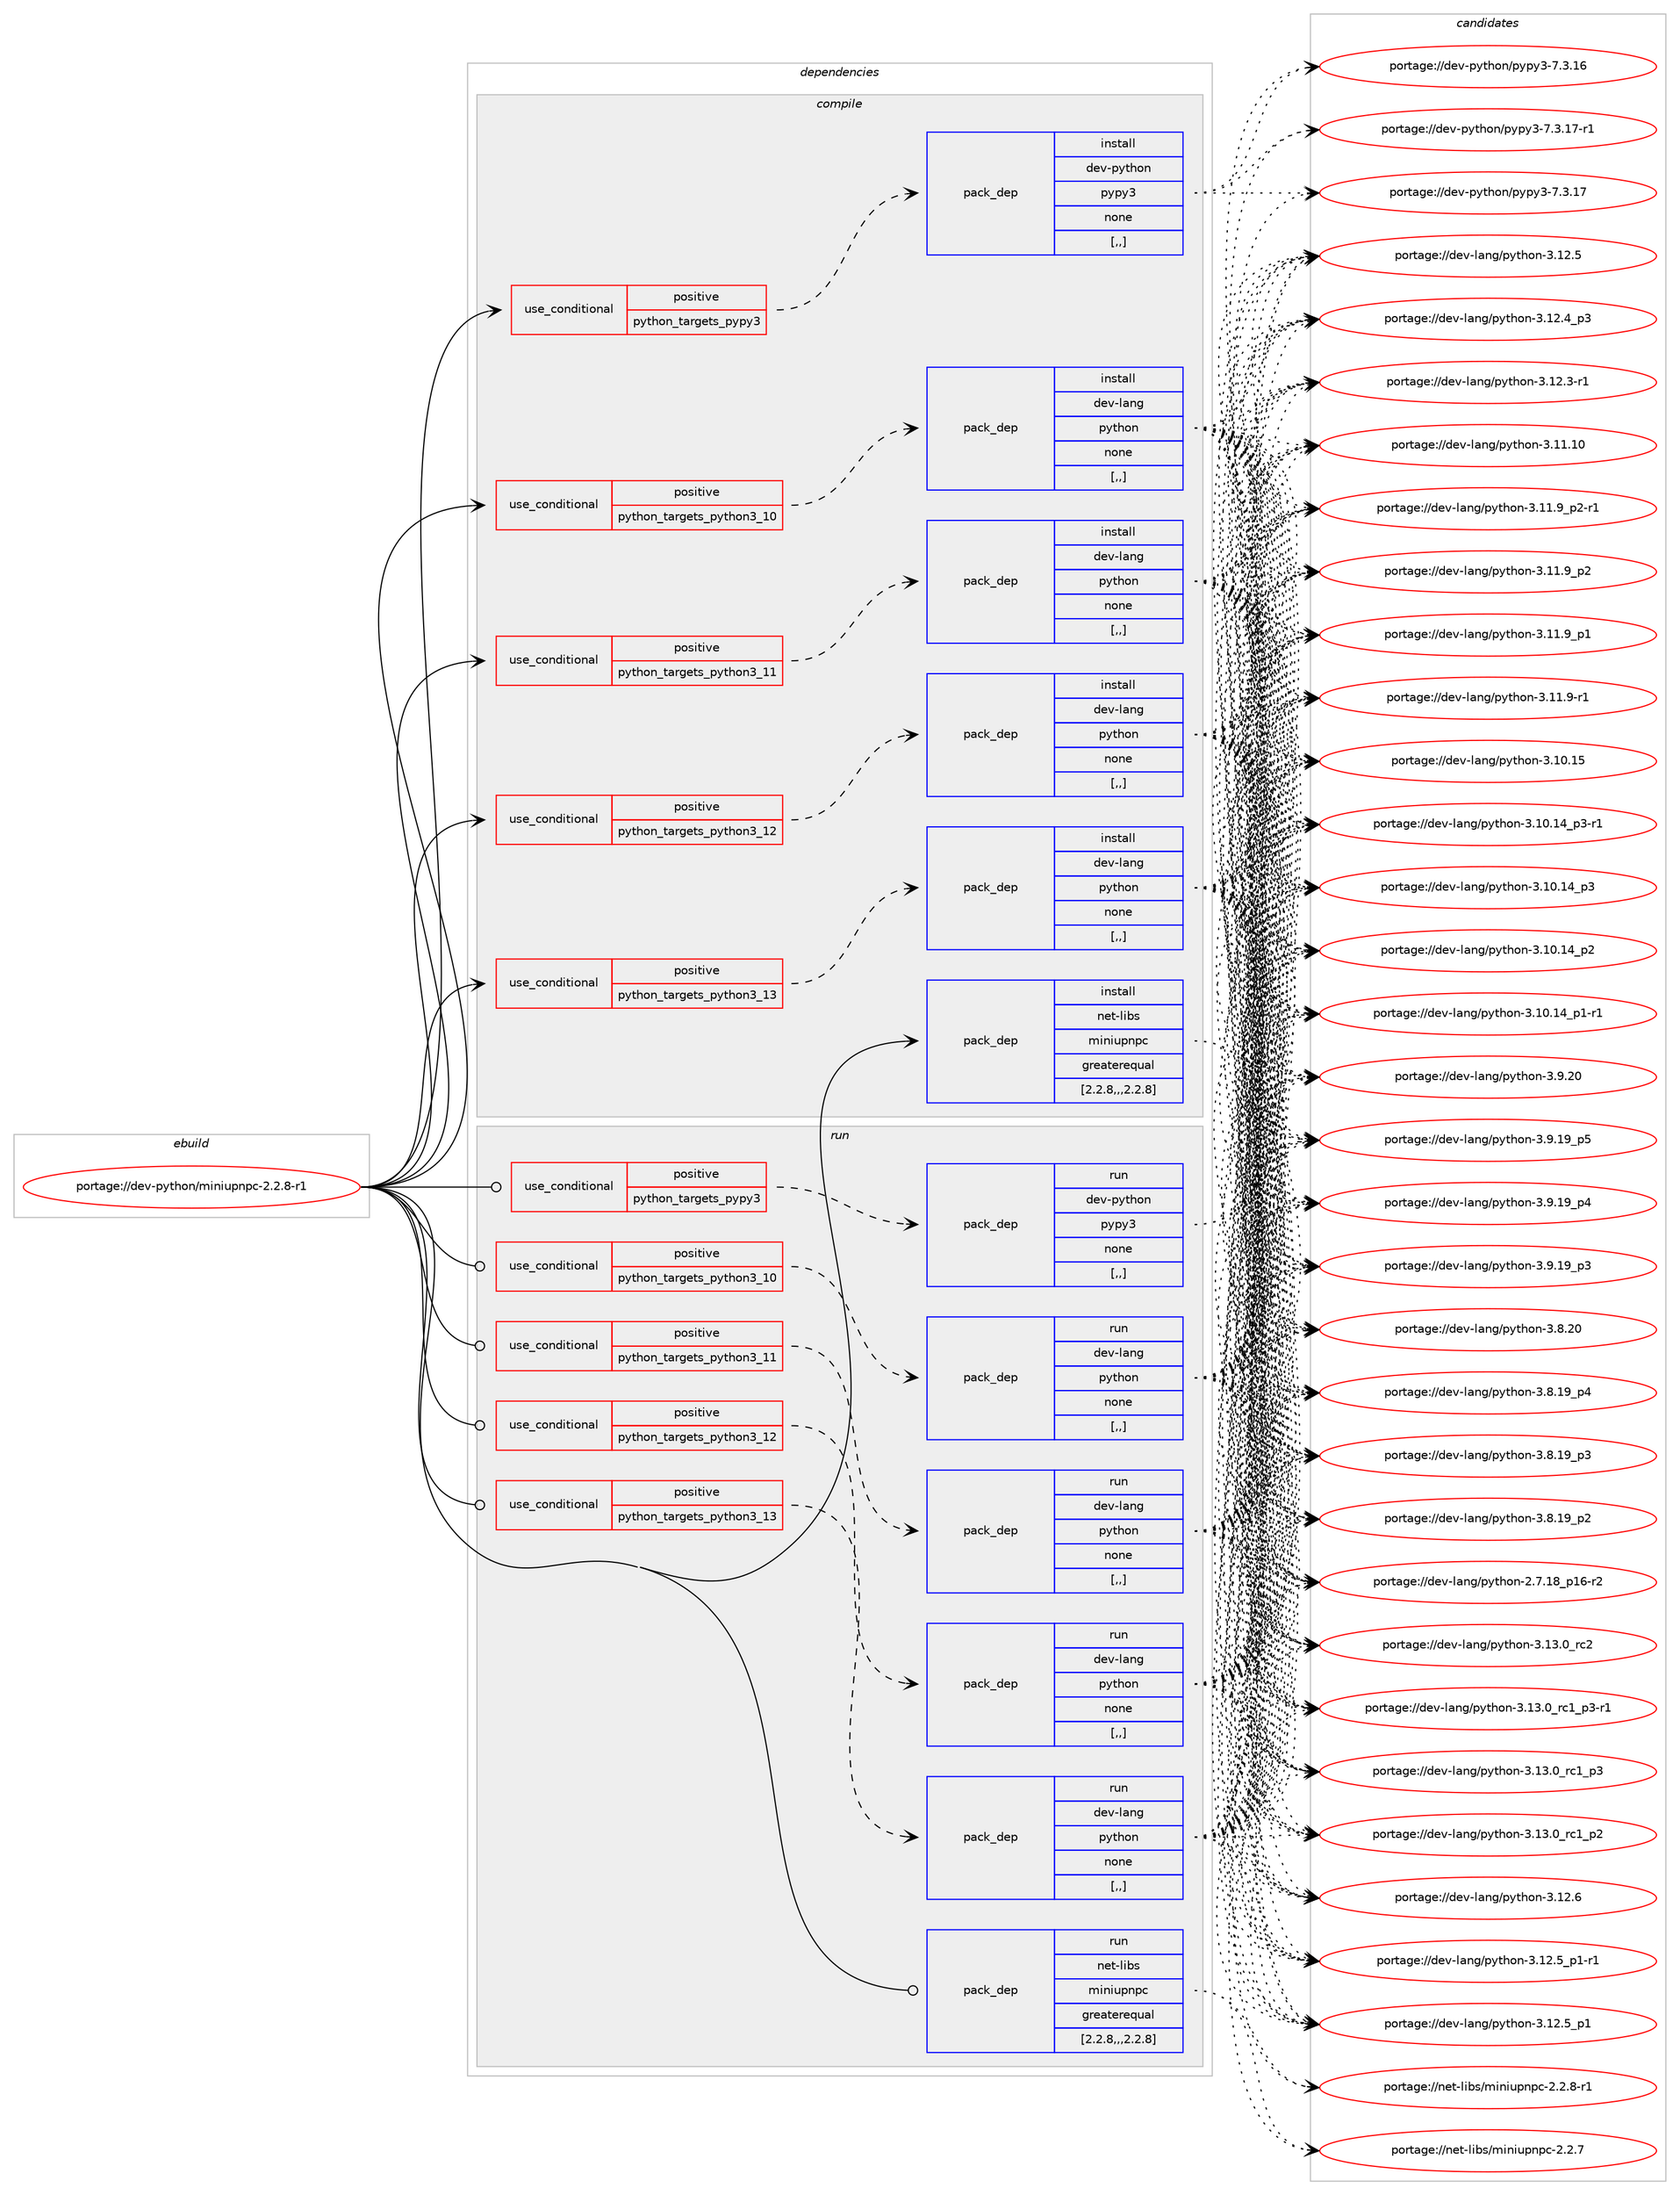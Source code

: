 digraph prolog {

# *************
# Graph options
# *************

newrank=true;
concentrate=true;
compound=true;
graph [rankdir=LR,fontname=Helvetica,fontsize=10,ranksep=1.5];#, ranksep=2.5, nodesep=0.2];
edge  [arrowhead=vee];
node  [fontname=Helvetica,fontsize=10];

# **********
# The ebuild
# **********

subgraph cluster_leftcol {
color=gray;
label=<<i>ebuild</i>>;
id [label="portage://dev-python/miniupnpc-2.2.8-r1", color=red, width=4, href="../dev-python/miniupnpc-2.2.8-r1.svg"];
}

# ****************
# The dependencies
# ****************

subgraph cluster_midcol {
color=gray;
label=<<i>dependencies</i>>;
subgraph cluster_compile {
fillcolor="#eeeeee";
style=filled;
label=<<i>compile</i>>;
subgraph cond165168 {
dependency645679 [label=<<TABLE BORDER="0" CELLBORDER="1" CELLSPACING="0" CELLPADDING="4"><TR><TD ROWSPAN="3" CELLPADDING="10">use_conditional</TD></TR><TR><TD>positive</TD></TR><TR><TD>python_targets_pypy3</TD></TR></TABLE>>, shape=none, color=red];
subgraph pack475692 {
dependency645680 [label=<<TABLE BORDER="0" CELLBORDER="1" CELLSPACING="0" CELLPADDING="4" WIDTH="220"><TR><TD ROWSPAN="6" CELLPADDING="30">pack_dep</TD></TR><TR><TD WIDTH="110">install</TD></TR><TR><TD>dev-python</TD></TR><TR><TD>pypy3</TD></TR><TR><TD>none</TD></TR><TR><TD>[,,]</TD></TR></TABLE>>, shape=none, color=blue];
}
dependency645679:e -> dependency645680:w [weight=20,style="dashed",arrowhead="vee"];
}
id:e -> dependency645679:w [weight=20,style="solid",arrowhead="vee"];
subgraph cond165169 {
dependency645681 [label=<<TABLE BORDER="0" CELLBORDER="1" CELLSPACING="0" CELLPADDING="4"><TR><TD ROWSPAN="3" CELLPADDING="10">use_conditional</TD></TR><TR><TD>positive</TD></TR><TR><TD>python_targets_python3_10</TD></TR></TABLE>>, shape=none, color=red];
subgraph pack475693 {
dependency645682 [label=<<TABLE BORDER="0" CELLBORDER="1" CELLSPACING="0" CELLPADDING="4" WIDTH="220"><TR><TD ROWSPAN="6" CELLPADDING="30">pack_dep</TD></TR><TR><TD WIDTH="110">install</TD></TR><TR><TD>dev-lang</TD></TR><TR><TD>python</TD></TR><TR><TD>none</TD></TR><TR><TD>[,,]</TD></TR></TABLE>>, shape=none, color=blue];
}
dependency645681:e -> dependency645682:w [weight=20,style="dashed",arrowhead="vee"];
}
id:e -> dependency645681:w [weight=20,style="solid",arrowhead="vee"];
subgraph cond165170 {
dependency645683 [label=<<TABLE BORDER="0" CELLBORDER="1" CELLSPACING="0" CELLPADDING="4"><TR><TD ROWSPAN="3" CELLPADDING="10">use_conditional</TD></TR><TR><TD>positive</TD></TR><TR><TD>python_targets_python3_11</TD></TR></TABLE>>, shape=none, color=red];
subgraph pack475694 {
dependency645684 [label=<<TABLE BORDER="0" CELLBORDER="1" CELLSPACING="0" CELLPADDING="4" WIDTH="220"><TR><TD ROWSPAN="6" CELLPADDING="30">pack_dep</TD></TR><TR><TD WIDTH="110">install</TD></TR><TR><TD>dev-lang</TD></TR><TR><TD>python</TD></TR><TR><TD>none</TD></TR><TR><TD>[,,]</TD></TR></TABLE>>, shape=none, color=blue];
}
dependency645683:e -> dependency645684:w [weight=20,style="dashed",arrowhead="vee"];
}
id:e -> dependency645683:w [weight=20,style="solid",arrowhead="vee"];
subgraph cond165171 {
dependency645685 [label=<<TABLE BORDER="0" CELLBORDER="1" CELLSPACING="0" CELLPADDING="4"><TR><TD ROWSPAN="3" CELLPADDING="10">use_conditional</TD></TR><TR><TD>positive</TD></TR><TR><TD>python_targets_python3_12</TD></TR></TABLE>>, shape=none, color=red];
subgraph pack475695 {
dependency645686 [label=<<TABLE BORDER="0" CELLBORDER="1" CELLSPACING="0" CELLPADDING="4" WIDTH="220"><TR><TD ROWSPAN="6" CELLPADDING="30">pack_dep</TD></TR><TR><TD WIDTH="110">install</TD></TR><TR><TD>dev-lang</TD></TR><TR><TD>python</TD></TR><TR><TD>none</TD></TR><TR><TD>[,,]</TD></TR></TABLE>>, shape=none, color=blue];
}
dependency645685:e -> dependency645686:w [weight=20,style="dashed",arrowhead="vee"];
}
id:e -> dependency645685:w [weight=20,style="solid",arrowhead="vee"];
subgraph cond165172 {
dependency645687 [label=<<TABLE BORDER="0" CELLBORDER="1" CELLSPACING="0" CELLPADDING="4"><TR><TD ROWSPAN="3" CELLPADDING="10">use_conditional</TD></TR><TR><TD>positive</TD></TR><TR><TD>python_targets_python3_13</TD></TR></TABLE>>, shape=none, color=red];
subgraph pack475696 {
dependency645688 [label=<<TABLE BORDER="0" CELLBORDER="1" CELLSPACING="0" CELLPADDING="4" WIDTH="220"><TR><TD ROWSPAN="6" CELLPADDING="30">pack_dep</TD></TR><TR><TD WIDTH="110">install</TD></TR><TR><TD>dev-lang</TD></TR><TR><TD>python</TD></TR><TR><TD>none</TD></TR><TR><TD>[,,]</TD></TR></TABLE>>, shape=none, color=blue];
}
dependency645687:e -> dependency645688:w [weight=20,style="dashed",arrowhead="vee"];
}
id:e -> dependency645687:w [weight=20,style="solid",arrowhead="vee"];
subgraph pack475697 {
dependency645689 [label=<<TABLE BORDER="0" CELLBORDER="1" CELLSPACING="0" CELLPADDING="4" WIDTH="220"><TR><TD ROWSPAN="6" CELLPADDING="30">pack_dep</TD></TR><TR><TD WIDTH="110">install</TD></TR><TR><TD>net-libs</TD></TR><TR><TD>miniupnpc</TD></TR><TR><TD>greaterequal</TD></TR><TR><TD>[2.2.8,,,2.2.8]</TD></TR></TABLE>>, shape=none, color=blue];
}
id:e -> dependency645689:w [weight=20,style="solid",arrowhead="vee"];
}
subgraph cluster_compileandrun {
fillcolor="#eeeeee";
style=filled;
label=<<i>compile and run</i>>;
}
subgraph cluster_run {
fillcolor="#eeeeee";
style=filled;
label=<<i>run</i>>;
subgraph cond165173 {
dependency645690 [label=<<TABLE BORDER="0" CELLBORDER="1" CELLSPACING="0" CELLPADDING="4"><TR><TD ROWSPAN="3" CELLPADDING="10">use_conditional</TD></TR><TR><TD>positive</TD></TR><TR><TD>python_targets_pypy3</TD></TR></TABLE>>, shape=none, color=red];
subgraph pack475698 {
dependency645691 [label=<<TABLE BORDER="0" CELLBORDER="1" CELLSPACING="0" CELLPADDING="4" WIDTH="220"><TR><TD ROWSPAN="6" CELLPADDING="30">pack_dep</TD></TR><TR><TD WIDTH="110">run</TD></TR><TR><TD>dev-python</TD></TR><TR><TD>pypy3</TD></TR><TR><TD>none</TD></TR><TR><TD>[,,]</TD></TR></TABLE>>, shape=none, color=blue];
}
dependency645690:e -> dependency645691:w [weight=20,style="dashed",arrowhead="vee"];
}
id:e -> dependency645690:w [weight=20,style="solid",arrowhead="odot"];
subgraph cond165174 {
dependency645692 [label=<<TABLE BORDER="0" CELLBORDER="1" CELLSPACING="0" CELLPADDING="4"><TR><TD ROWSPAN="3" CELLPADDING="10">use_conditional</TD></TR><TR><TD>positive</TD></TR><TR><TD>python_targets_python3_10</TD></TR></TABLE>>, shape=none, color=red];
subgraph pack475699 {
dependency645693 [label=<<TABLE BORDER="0" CELLBORDER="1" CELLSPACING="0" CELLPADDING="4" WIDTH="220"><TR><TD ROWSPAN="6" CELLPADDING="30">pack_dep</TD></TR><TR><TD WIDTH="110">run</TD></TR><TR><TD>dev-lang</TD></TR><TR><TD>python</TD></TR><TR><TD>none</TD></TR><TR><TD>[,,]</TD></TR></TABLE>>, shape=none, color=blue];
}
dependency645692:e -> dependency645693:w [weight=20,style="dashed",arrowhead="vee"];
}
id:e -> dependency645692:w [weight=20,style="solid",arrowhead="odot"];
subgraph cond165175 {
dependency645694 [label=<<TABLE BORDER="0" CELLBORDER="1" CELLSPACING="0" CELLPADDING="4"><TR><TD ROWSPAN="3" CELLPADDING="10">use_conditional</TD></TR><TR><TD>positive</TD></TR><TR><TD>python_targets_python3_11</TD></TR></TABLE>>, shape=none, color=red];
subgraph pack475700 {
dependency645695 [label=<<TABLE BORDER="0" CELLBORDER="1" CELLSPACING="0" CELLPADDING="4" WIDTH="220"><TR><TD ROWSPAN="6" CELLPADDING="30">pack_dep</TD></TR><TR><TD WIDTH="110">run</TD></TR><TR><TD>dev-lang</TD></TR><TR><TD>python</TD></TR><TR><TD>none</TD></TR><TR><TD>[,,]</TD></TR></TABLE>>, shape=none, color=blue];
}
dependency645694:e -> dependency645695:w [weight=20,style="dashed",arrowhead="vee"];
}
id:e -> dependency645694:w [weight=20,style="solid",arrowhead="odot"];
subgraph cond165176 {
dependency645696 [label=<<TABLE BORDER="0" CELLBORDER="1" CELLSPACING="0" CELLPADDING="4"><TR><TD ROWSPAN="3" CELLPADDING="10">use_conditional</TD></TR><TR><TD>positive</TD></TR><TR><TD>python_targets_python3_12</TD></TR></TABLE>>, shape=none, color=red];
subgraph pack475701 {
dependency645697 [label=<<TABLE BORDER="0" CELLBORDER="1" CELLSPACING="0" CELLPADDING="4" WIDTH="220"><TR><TD ROWSPAN="6" CELLPADDING="30">pack_dep</TD></TR><TR><TD WIDTH="110">run</TD></TR><TR><TD>dev-lang</TD></TR><TR><TD>python</TD></TR><TR><TD>none</TD></TR><TR><TD>[,,]</TD></TR></TABLE>>, shape=none, color=blue];
}
dependency645696:e -> dependency645697:w [weight=20,style="dashed",arrowhead="vee"];
}
id:e -> dependency645696:w [weight=20,style="solid",arrowhead="odot"];
subgraph cond165177 {
dependency645698 [label=<<TABLE BORDER="0" CELLBORDER="1" CELLSPACING="0" CELLPADDING="4"><TR><TD ROWSPAN="3" CELLPADDING="10">use_conditional</TD></TR><TR><TD>positive</TD></TR><TR><TD>python_targets_python3_13</TD></TR></TABLE>>, shape=none, color=red];
subgraph pack475702 {
dependency645699 [label=<<TABLE BORDER="0" CELLBORDER="1" CELLSPACING="0" CELLPADDING="4" WIDTH="220"><TR><TD ROWSPAN="6" CELLPADDING="30">pack_dep</TD></TR><TR><TD WIDTH="110">run</TD></TR><TR><TD>dev-lang</TD></TR><TR><TD>python</TD></TR><TR><TD>none</TD></TR><TR><TD>[,,]</TD></TR></TABLE>>, shape=none, color=blue];
}
dependency645698:e -> dependency645699:w [weight=20,style="dashed",arrowhead="vee"];
}
id:e -> dependency645698:w [weight=20,style="solid",arrowhead="odot"];
subgraph pack475703 {
dependency645700 [label=<<TABLE BORDER="0" CELLBORDER="1" CELLSPACING="0" CELLPADDING="4" WIDTH="220"><TR><TD ROWSPAN="6" CELLPADDING="30">pack_dep</TD></TR><TR><TD WIDTH="110">run</TD></TR><TR><TD>net-libs</TD></TR><TR><TD>miniupnpc</TD></TR><TR><TD>greaterequal</TD></TR><TR><TD>[2.2.8,,,2.2.8]</TD></TR></TABLE>>, shape=none, color=blue];
}
id:e -> dependency645700:w [weight=20,style="solid",arrowhead="odot"];
}
}

# **************
# The candidates
# **************

subgraph cluster_choices {
rank=same;
color=gray;
label=<<i>candidates</i>>;

subgraph choice475692 {
color=black;
nodesep=1;
choice100101118451121211161041111104711212111212151455546514649554511449 [label="portage://dev-python/pypy3-7.3.17-r1", color=red, width=4,href="../dev-python/pypy3-7.3.17-r1.svg"];
choice10010111845112121116104111110471121211121215145554651464955 [label="portage://dev-python/pypy3-7.3.17", color=red, width=4,href="../dev-python/pypy3-7.3.17.svg"];
choice10010111845112121116104111110471121211121215145554651464954 [label="portage://dev-python/pypy3-7.3.16", color=red, width=4,href="../dev-python/pypy3-7.3.16.svg"];
dependency645680:e -> choice100101118451121211161041111104711212111212151455546514649554511449:w [style=dotted,weight="100"];
dependency645680:e -> choice10010111845112121116104111110471121211121215145554651464955:w [style=dotted,weight="100"];
dependency645680:e -> choice10010111845112121116104111110471121211121215145554651464954:w [style=dotted,weight="100"];
}
subgraph choice475693 {
color=black;
nodesep=1;
choice10010111845108971101034711212111610411111045514649514648951149950 [label="portage://dev-lang/python-3.13.0_rc2", color=red, width=4,href="../dev-lang/python-3.13.0_rc2.svg"];
choice1001011184510897110103471121211161041111104551464951464895114994995112514511449 [label="portage://dev-lang/python-3.13.0_rc1_p3-r1", color=red, width=4,href="../dev-lang/python-3.13.0_rc1_p3-r1.svg"];
choice100101118451089711010347112121116104111110455146495146489511499499511251 [label="portage://dev-lang/python-3.13.0_rc1_p3", color=red, width=4,href="../dev-lang/python-3.13.0_rc1_p3.svg"];
choice100101118451089711010347112121116104111110455146495146489511499499511250 [label="portage://dev-lang/python-3.13.0_rc1_p2", color=red, width=4,href="../dev-lang/python-3.13.0_rc1_p2.svg"];
choice10010111845108971101034711212111610411111045514649504654 [label="portage://dev-lang/python-3.12.6", color=red, width=4,href="../dev-lang/python-3.12.6.svg"];
choice1001011184510897110103471121211161041111104551464950465395112494511449 [label="portage://dev-lang/python-3.12.5_p1-r1", color=red, width=4,href="../dev-lang/python-3.12.5_p1-r1.svg"];
choice100101118451089711010347112121116104111110455146495046539511249 [label="portage://dev-lang/python-3.12.5_p1", color=red, width=4,href="../dev-lang/python-3.12.5_p1.svg"];
choice10010111845108971101034711212111610411111045514649504653 [label="portage://dev-lang/python-3.12.5", color=red, width=4,href="../dev-lang/python-3.12.5.svg"];
choice100101118451089711010347112121116104111110455146495046529511251 [label="portage://dev-lang/python-3.12.4_p3", color=red, width=4,href="../dev-lang/python-3.12.4_p3.svg"];
choice100101118451089711010347112121116104111110455146495046514511449 [label="portage://dev-lang/python-3.12.3-r1", color=red, width=4,href="../dev-lang/python-3.12.3-r1.svg"];
choice1001011184510897110103471121211161041111104551464949464948 [label="portage://dev-lang/python-3.11.10", color=red, width=4,href="../dev-lang/python-3.11.10.svg"];
choice1001011184510897110103471121211161041111104551464949465795112504511449 [label="portage://dev-lang/python-3.11.9_p2-r1", color=red, width=4,href="../dev-lang/python-3.11.9_p2-r1.svg"];
choice100101118451089711010347112121116104111110455146494946579511250 [label="portage://dev-lang/python-3.11.9_p2", color=red, width=4,href="../dev-lang/python-3.11.9_p2.svg"];
choice100101118451089711010347112121116104111110455146494946579511249 [label="portage://dev-lang/python-3.11.9_p1", color=red, width=4,href="../dev-lang/python-3.11.9_p1.svg"];
choice100101118451089711010347112121116104111110455146494946574511449 [label="portage://dev-lang/python-3.11.9-r1", color=red, width=4,href="../dev-lang/python-3.11.9-r1.svg"];
choice1001011184510897110103471121211161041111104551464948464953 [label="portage://dev-lang/python-3.10.15", color=red, width=4,href="../dev-lang/python-3.10.15.svg"];
choice100101118451089711010347112121116104111110455146494846495295112514511449 [label="portage://dev-lang/python-3.10.14_p3-r1", color=red, width=4,href="../dev-lang/python-3.10.14_p3-r1.svg"];
choice10010111845108971101034711212111610411111045514649484649529511251 [label="portage://dev-lang/python-3.10.14_p3", color=red, width=4,href="../dev-lang/python-3.10.14_p3.svg"];
choice10010111845108971101034711212111610411111045514649484649529511250 [label="portage://dev-lang/python-3.10.14_p2", color=red, width=4,href="../dev-lang/python-3.10.14_p2.svg"];
choice100101118451089711010347112121116104111110455146494846495295112494511449 [label="portage://dev-lang/python-3.10.14_p1-r1", color=red, width=4,href="../dev-lang/python-3.10.14_p1-r1.svg"];
choice10010111845108971101034711212111610411111045514657465048 [label="portage://dev-lang/python-3.9.20", color=red, width=4,href="../dev-lang/python-3.9.20.svg"];
choice100101118451089711010347112121116104111110455146574649579511253 [label="portage://dev-lang/python-3.9.19_p5", color=red, width=4,href="../dev-lang/python-3.9.19_p5.svg"];
choice100101118451089711010347112121116104111110455146574649579511252 [label="portage://dev-lang/python-3.9.19_p4", color=red, width=4,href="../dev-lang/python-3.9.19_p4.svg"];
choice100101118451089711010347112121116104111110455146574649579511251 [label="portage://dev-lang/python-3.9.19_p3", color=red, width=4,href="../dev-lang/python-3.9.19_p3.svg"];
choice10010111845108971101034711212111610411111045514656465048 [label="portage://dev-lang/python-3.8.20", color=red, width=4,href="../dev-lang/python-3.8.20.svg"];
choice100101118451089711010347112121116104111110455146564649579511252 [label="portage://dev-lang/python-3.8.19_p4", color=red, width=4,href="../dev-lang/python-3.8.19_p4.svg"];
choice100101118451089711010347112121116104111110455146564649579511251 [label="portage://dev-lang/python-3.8.19_p3", color=red, width=4,href="../dev-lang/python-3.8.19_p3.svg"];
choice100101118451089711010347112121116104111110455146564649579511250 [label="portage://dev-lang/python-3.8.19_p2", color=red, width=4,href="../dev-lang/python-3.8.19_p2.svg"];
choice100101118451089711010347112121116104111110455046554649569511249544511450 [label="portage://dev-lang/python-2.7.18_p16-r2", color=red, width=4,href="../dev-lang/python-2.7.18_p16-r2.svg"];
dependency645682:e -> choice10010111845108971101034711212111610411111045514649514648951149950:w [style=dotted,weight="100"];
dependency645682:e -> choice1001011184510897110103471121211161041111104551464951464895114994995112514511449:w [style=dotted,weight="100"];
dependency645682:e -> choice100101118451089711010347112121116104111110455146495146489511499499511251:w [style=dotted,weight="100"];
dependency645682:e -> choice100101118451089711010347112121116104111110455146495146489511499499511250:w [style=dotted,weight="100"];
dependency645682:e -> choice10010111845108971101034711212111610411111045514649504654:w [style=dotted,weight="100"];
dependency645682:e -> choice1001011184510897110103471121211161041111104551464950465395112494511449:w [style=dotted,weight="100"];
dependency645682:e -> choice100101118451089711010347112121116104111110455146495046539511249:w [style=dotted,weight="100"];
dependency645682:e -> choice10010111845108971101034711212111610411111045514649504653:w [style=dotted,weight="100"];
dependency645682:e -> choice100101118451089711010347112121116104111110455146495046529511251:w [style=dotted,weight="100"];
dependency645682:e -> choice100101118451089711010347112121116104111110455146495046514511449:w [style=dotted,weight="100"];
dependency645682:e -> choice1001011184510897110103471121211161041111104551464949464948:w [style=dotted,weight="100"];
dependency645682:e -> choice1001011184510897110103471121211161041111104551464949465795112504511449:w [style=dotted,weight="100"];
dependency645682:e -> choice100101118451089711010347112121116104111110455146494946579511250:w [style=dotted,weight="100"];
dependency645682:e -> choice100101118451089711010347112121116104111110455146494946579511249:w [style=dotted,weight="100"];
dependency645682:e -> choice100101118451089711010347112121116104111110455146494946574511449:w [style=dotted,weight="100"];
dependency645682:e -> choice1001011184510897110103471121211161041111104551464948464953:w [style=dotted,weight="100"];
dependency645682:e -> choice100101118451089711010347112121116104111110455146494846495295112514511449:w [style=dotted,weight="100"];
dependency645682:e -> choice10010111845108971101034711212111610411111045514649484649529511251:w [style=dotted,weight="100"];
dependency645682:e -> choice10010111845108971101034711212111610411111045514649484649529511250:w [style=dotted,weight="100"];
dependency645682:e -> choice100101118451089711010347112121116104111110455146494846495295112494511449:w [style=dotted,weight="100"];
dependency645682:e -> choice10010111845108971101034711212111610411111045514657465048:w [style=dotted,weight="100"];
dependency645682:e -> choice100101118451089711010347112121116104111110455146574649579511253:w [style=dotted,weight="100"];
dependency645682:e -> choice100101118451089711010347112121116104111110455146574649579511252:w [style=dotted,weight="100"];
dependency645682:e -> choice100101118451089711010347112121116104111110455146574649579511251:w [style=dotted,weight="100"];
dependency645682:e -> choice10010111845108971101034711212111610411111045514656465048:w [style=dotted,weight="100"];
dependency645682:e -> choice100101118451089711010347112121116104111110455146564649579511252:w [style=dotted,weight="100"];
dependency645682:e -> choice100101118451089711010347112121116104111110455146564649579511251:w [style=dotted,weight="100"];
dependency645682:e -> choice100101118451089711010347112121116104111110455146564649579511250:w [style=dotted,weight="100"];
dependency645682:e -> choice100101118451089711010347112121116104111110455046554649569511249544511450:w [style=dotted,weight="100"];
}
subgraph choice475694 {
color=black;
nodesep=1;
choice10010111845108971101034711212111610411111045514649514648951149950 [label="portage://dev-lang/python-3.13.0_rc2", color=red, width=4,href="../dev-lang/python-3.13.0_rc2.svg"];
choice1001011184510897110103471121211161041111104551464951464895114994995112514511449 [label="portage://dev-lang/python-3.13.0_rc1_p3-r1", color=red, width=4,href="../dev-lang/python-3.13.0_rc1_p3-r1.svg"];
choice100101118451089711010347112121116104111110455146495146489511499499511251 [label="portage://dev-lang/python-3.13.0_rc1_p3", color=red, width=4,href="../dev-lang/python-3.13.0_rc1_p3.svg"];
choice100101118451089711010347112121116104111110455146495146489511499499511250 [label="portage://dev-lang/python-3.13.0_rc1_p2", color=red, width=4,href="../dev-lang/python-3.13.0_rc1_p2.svg"];
choice10010111845108971101034711212111610411111045514649504654 [label="portage://dev-lang/python-3.12.6", color=red, width=4,href="../dev-lang/python-3.12.6.svg"];
choice1001011184510897110103471121211161041111104551464950465395112494511449 [label="portage://dev-lang/python-3.12.5_p1-r1", color=red, width=4,href="../dev-lang/python-3.12.5_p1-r1.svg"];
choice100101118451089711010347112121116104111110455146495046539511249 [label="portage://dev-lang/python-3.12.5_p1", color=red, width=4,href="../dev-lang/python-3.12.5_p1.svg"];
choice10010111845108971101034711212111610411111045514649504653 [label="portage://dev-lang/python-3.12.5", color=red, width=4,href="../dev-lang/python-3.12.5.svg"];
choice100101118451089711010347112121116104111110455146495046529511251 [label="portage://dev-lang/python-3.12.4_p3", color=red, width=4,href="../dev-lang/python-3.12.4_p3.svg"];
choice100101118451089711010347112121116104111110455146495046514511449 [label="portage://dev-lang/python-3.12.3-r1", color=red, width=4,href="../dev-lang/python-3.12.3-r1.svg"];
choice1001011184510897110103471121211161041111104551464949464948 [label="portage://dev-lang/python-3.11.10", color=red, width=4,href="../dev-lang/python-3.11.10.svg"];
choice1001011184510897110103471121211161041111104551464949465795112504511449 [label="portage://dev-lang/python-3.11.9_p2-r1", color=red, width=4,href="../dev-lang/python-3.11.9_p2-r1.svg"];
choice100101118451089711010347112121116104111110455146494946579511250 [label="portage://dev-lang/python-3.11.9_p2", color=red, width=4,href="../dev-lang/python-3.11.9_p2.svg"];
choice100101118451089711010347112121116104111110455146494946579511249 [label="portage://dev-lang/python-3.11.9_p1", color=red, width=4,href="../dev-lang/python-3.11.9_p1.svg"];
choice100101118451089711010347112121116104111110455146494946574511449 [label="portage://dev-lang/python-3.11.9-r1", color=red, width=4,href="../dev-lang/python-3.11.9-r1.svg"];
choice1001011184510897110103471121211161041111104551464948464953 [label="portage://dev-lang/python-3.10.15", color=red, width=4,href="../dev-lang/python-3.10.15.svg"];
choice100101118451089711010347112121116104111110455146494846495295112514511449 [label="portage://dev-lang/python-3.10.14_p3-r1", color=red, width=4,href="../dev-lang/python-3.10.14_p3-r1.svg"];
choice10010111845108971101034711212111610411111045514649484649529511251 [label="portage://dev-lang/python-3.10.14_p3", color=red, width=4,href="../dev-lang/python-3.10.14_p3.svg"];
choice10010111845108971101034711212111610411111045514649484649529511250 [label="portage://dev-lang/python-3.10.14_p2", color=red, width=4,href="../dev-lang/python-3.10.14_p2.svg"];
choice100101118451089711010347112121116104111110455146494846495295112494511449 [label="portage://dev-lang/python-3.10.14_p1-r1", color=red, width=4,href="../dev-lang/python-3.10.14_p1-r1.svg"];
choice10010111845108971101034711212111610411111045514657465048 [label="portage://dev-lang/python-3.9.20", color=red, width=4,href="../dev-lang/python-3.9.20.svg"];
choice100101118451089711010347112121116104111110455146574649579511253 [label="portage://dev-lang/python-3.9.19_p5", color=red, width=4,href="../dev-lang/python-3.9.19_p5.svg"];
choice100101118451089711010347112121116104111110455146574649579511252 [label="portage://dev-lang/python-3.9.19_p4", color=red, width=4,href="../dev-lang/python-3.9.19_p4.svg"];
choice100101118451089711010347112121116104111110455146574649579511251 [label="portage://dev-lang/python-3.9.19_p3", color=red, width=4,href="../dev-lang/python-3.9.19_p3.svg"];
choice10010111845108971101034711212111610411111045514656465048 [label="portage://dev-lang/python-3.8.20", color=red, width=4,href="../dev-lang/python-3.8.20.svg"];
choice100101118451089711010347112121116104111110455146564649579511252 [label="portage://dev-lang/python-3.8.19_p4", color=red, width=4,href="../dev-lang/python-3.8.19_p4.svg"];
choice100101118451089711010347112121116104111110455146564649579511251 [label="portage://dev-lang/python-3.8.19_p3", color=red, width=4,href="../dev-lang/python-3.8.19_p3.svg"];
choice100101118451089711010347112121116104111110455146564649579511250 [label="portage://dev-lang/python-3.8.19_p2", color=red, width=4,href="../dev-lang/python-3.8.19_p2.svg"];
choice100101118451089711010347112121116104111110455046554649569511249544511450 [label="portage://dev-lang/python-2.7.18_p16-r2", color=red, width=4,href="../dev-lang/python-2.7.18_p16-r2.svg"];
dependency645684:e -> choice10010111845108971101034711212111610411111045514649514648951149950:w [style=dotted,weight="100"];
dependency645684:e -> choice1001011184510897110103471121211161041111104551464951464895114994995112514511449:w [style=dotted,weight="100"];
dependency645684:e -> choice100101118451089711010347112121116104111110455146495146489511499499511251:w [style=dotted,weight="100"];
dependency645684:e -> choice100101118451089711010347112121116104111110455146495146489511499499511250:w [style=dotted,weight="100"];
dependency645684:e -> choice10010111845108971101034711212111610411111045514649504654:w [style=dotted,weight="100"];
dependency645684:e -> choice1001011184510897110103471121211161041111104551464950465395112494511449:w [style=dotted,weight="100"];
dependency645684:e -> choice100101118451089711010347112121116104111110455146495046539511249:w [style=dotted,weight="100"];
dependency645684:e -> choice10010111845108971101034711212111610411111045514649504653:w [style=dotted,weight="100"];
dependency645684:e -> choice100101118451089711010347112121116104111110455146495046529511251:w [style=dotted,weight="100"];
dependency645684:e -> choice100101118451089711010347112121116104111110455146495046514511449:w [style=dotted,weight="100"];
dependency645684:e -> choice1001011184510897110103471121211161041111104551464949464948:w [style=dotted,weight="100"];
dependency645684:e -> choice1001011184510897110103471121211161041111104551464949465795112504511449:w [style=dotted,weight="100"];
dependency645684:e -> choice100101118451089711010347112121116104111110455146494946579511250:w [style=dotted,weight="100"];
dependency645684:e -> choice100101118451089711010347112121116104111110455146494946579511249:w [style=dotted,weight="100"];
dependency645684:e -> choice100101118451089711010347112121116104111110455146494946574511449:w [style=dotted,weight="100"];
dependency645684:e -> choice1001011184510897110103471121211161041111104551464948464953:w [style=dotted,weight="100"];
dependency645684:e -> choice100101118451089711010347112121116104111110455146494846495295112514511449:w [style=dotted,weight="100"];
dependency645684:e -> choice10010111845108971101034711212111610411111045514649484649529511251:w [style=dotted,weight="100"];
dependency645684:e -> choice10010111845108971101034711212111610411111045514649484649529511250:w [style=dotted,weight="100"];
dependency645684:e -> choice100101118451089711010347112121116104111110455146494846495295112494511449:w [style=dotted,weight="100"];
dependency645684:e -> choice10010111845108971101034711212111610411111045514657465048:w [style=dotted,weight="100"];
dependency645684:e -> choice100101118451089711010347112121116104111110455146574649579511253:w [style=dotted,weight="100"];
dependency645684:e -> choice100101118451089711010347112121116104111110455146574649579511252:w [style=dotted,weight="100"];
dependency645684:e -> choice100101118451089711010347112121116104111110455146574649579511251:w [style=dotted,weight="100"];
dependency645684:e -> choice10010111845108971101034711212111610411111045514656465048:w [style=dotted,weight="100"];
dependency645684:e -> choice100101118451089711010347112121116104111110455146564649579511252:w [style=dotted,weight="100"];
dependency645684:e -> choice100101118451089711010347112121116104111110455146564649579511251:w [style=dotted,weight="100"];
dependency645684:e -> choice100101118451089711010347112121116104111110455146564649579511250:w [style=dotted,weight="100"];
dependency645684:e -> choice100101118451089711010347112121116104111110455046554649569511249544511450:w [style=dotted,weight="100"];
}
subgraph choice475695 {
color=black;
nodesep=1;
choice10010111845108971101034711212111610411111045514649514648951149950 [label="portage://dev-lang/python-3.13.0_rc2", color=red, width=4,href="../dev-lang/python-3.13.0_rc2.svg"];
choice1001011184510897110103471121211161041111104551464951464895114994995112514511449 [label="portage://dev-lang/python-3.13.0_rc1_p3-r1", color=red, width=4,href="../dev-lang/python-3.13.0_rc1_p3-r1.svg"];
choice100101118451089711010347112121116104111110455146495146489511499499511251 [label="portage://dev-lang/python-3.13.0_rc1_p3", color=red, width=4,href="../dev-lang/python-3.13.0_rc1_p3.svg"];
choice100101118451089711010347112121116104111110455146495146489511499499511250 [label="portage://dev-lang/python-3.13.0_rc1_p2", color=red, width=4,href="../dev-lang/python-3.13.0_rc1_p2.svg"];
choice10010111845108971101034711212111610411111045514649504654 [label="portage://dev-lang/python-3.12.6", color=red, width=4,href="../dev-lang/python-3.12.6.svg"];
choice1001011184510897110103471121211161041111104551464950465395112494511449 [label="portage://dev-lang/python-3.12.5_p1-r1", color=red, width=4,href="../dev-lang/python-3.12.5_p1-r1.svg"];
choice100101118451089711010347112121116104111110455146495046539511249 [label="portage://dev-lang/python-3.12.5_p1", color=red, width=4,href="../dev-lang/python-3.12.5_p1.svg"];
choice10010111845108971101034711212111610411111045514649504653 [label="portage://dev-lang/python-3.12.5", color=red, width=4,href="../dev-lang/python-3.12.5.svg"];
choice100101118451089711010347112121116104111110455146495046529511251 [label="portage://dev-lang/python-3.12.4_p3", color=red, width=4,href="../dev-lang/python-3.12.4_p3.svg"];
choice100101118451089711010347112121116104111110455146495046514511449 [label="portage://dev-lang/python-3.12.3-r1", color=red, width=4,href="../dev-lang/python-3.12.3-r1.svg"];
choice1001011184510897110103471121211161041111104551464949464948 [label="portage://dev-lang/python-3.11.10", color=red, width=4,href="../dev-lang/python-3.11.10.svg"];
choice1001011184510897110103471121211161041111104551464949465795112504511449 [label="portage://dev-lang/python-3.11.9_p2-r1", color=red, width=4,href="../dev-lang/python-3.11.9_p2-r1.svg"];
choice100101118451089711010347112121116104111110455146494946579511250 [label="portage://dev-lang/python-3.11.9_p2", color=red, width=4,href="../dev-lang/python-3.11.9_p2.svg"];
choice100101118451089711010347112121116104111110455146494946579511249 [label="portage://dev-lang/python-3.11.9_p1", color=red, width=4,href="../dev-lang/python-3.11.9_p1.svg"];
choice100101118451089711010347112121116104111110455146494946574511449 [label="portage://dev-lang/python-3.11.9-r1", color=red, width=4,href="../dev-lang/python-3.11.9-r1.svg"];
choice1001011184510897110103471121211161041111104551464948464953 [label="portage://dev-lang/python-3.10.15", color=red, width=4,href="../dev-lang/python-3.10.15.svg"];
choice100101118451089711010347112121116104111110455146494846495295112514511449 [label="portage://dev-lang/python-3.10.14_p3-r1", color=red, width=4,href="../dev-lang/python-3.10.14_p3-r1.svg"];
choice10010111845108971101034711212111610411111045514649484649529511251 [label="portage://dev-lang/python-3.10.14_p3", color=red, width=4,href="../dev-lang/python-3.10.14_p3.svg"];
choice10010111845108971101034711212111610411111045514649484649529511250 [label="portage://dev-lang/python-3.10.14_p2", color=red, width=4,href="../dev-lang/python-3.10.14_p2.svg"];
choice100101118451089711010347112121116104111110455146494846495295112494511449 [label="portage://dev-lang/python-3.10.14_p1-r1", color=red, width=4,href="../dev-lang/python-3.10.14_p1-r1.svg"];
choice10010111845108971101034711212111610411111045514657465048 [label="portage://dev-lang/python-3.9.20", color=red, width=4,href="../dev-lang/python-3.9.20.svg"];
choice100101118451089711010347112121116104111110455146574649579511253 [label="portage://dev-lang/python-3.9.19_p5", color=red, width=4,href="../dev-lang/python-3.9.19_p5.svg"];
choice100101118451089711010347112121116104111110455146574649579511252 [label="portage://dev-lang/python-3.9.19_p4", color=red, width=4,href="../dev-lang/python-3.9.19_p4.svg"];
choice100101118451089711010347112121116104111110455146574649579511251 [label="portage://dev-lang/python-3.9.19_p3", color=red, width=4,href="../dev-lang/python-3.9.19_p3.svg"];
choice10010111845108971101034711212111610411111045514656465048 [label="portage://dev-lang/python-3.8.20", color=red, width=4,href="../dev-lang/python-3.8.20.svg"];
choice100101118451089711010347112121116104111110455146564649579511252 [label="portage://dev-lang/python-3.8.19_p4", color=red, width=4,href="../dev-lang/python-3.8.19_p4.svg"];
choice100101118451089711010347112121116104111110455146564649579511251 [label="portage://dev-lang/python-3.8.19_p3", color=red, width=4,href="../dev-lang/python-3.8.19_p3.svg"];
choice100101118451089711010347112121116104111110455146564649579511250 [label="portage://dev-lang/python-3.8.19_p2", color=red, width=4,href="../dev-lang/python-3.8.19_p2.svg"];
choice100101118451089711010347112121116104111110455046554649569511249544511450 [label="portage://dev-lang/python-2.7.18_p16-r2", color=red, width=4,href="../dev-lang/python-2.7.18_p16-r2.svg"];
dependency645686:e -> choice10010111845108971101034711212111610411111045514649514648951149950:w [style=dotted,weight="100"];
dependency645686:e -> choice1001011184510897110103471121211161041111104551464951464895114994995112514511449:w [style=dotted,weight="100"];
dependency645686:e -> choice100101118451089711010347112121116104111110455146495146489511499499511251:w [style=dotted,weight="100"];
dependency645686:e -> choice100101118451089711010347112121116104111110455146495146489511499499511250:w [style=dotted,weight="100"];
dependency645686:e -> choice10010111845108971101034711212111610411111045514649504654:w [style=dotted,weight="100"];
dependency645686:e -> choice1001011184510897110103471121211161041111104551464950465395112494511449:w [style=dotted,weight="100"];
dependency645686:e -> choice100101118451089711010347112121116104111110455146495046539511249:w [style=dotted,weight="100"];
dependency645686:e -> choice10010111845108971101034711212111610411111045514649504653:w [style=dotted,weight="100"];
dependency645686:e -> choice100101118451089711010347112121116104111110455146495046529511251:w [style=dotted,weight="100"];
dependency645686:e -> choice100101118451089711010347112121116104111110455146495046514511449:w [style=dotted,weight="100"];
dependency645686:e -> choice1001011184510897110103471121211161041111104551464949464948:w [style=dotted,weight="100"];
dependency645686:e -> choice1001011184510897110103471121211161041111104551464949465795112504511449:w [style=dotted,weight="100"];
dependency645686:e -> choice100101118451089711010347112121116104111110455146494946579511250:w [style=dotted,weight="100"];
dependency645686:e -> choice100101118451089711010347112121116104111110455146494946579511249:w [style=dotted,weight="100"];
dependency645686:e -> choice100101118451089711010347112121116104111110455146494946574511449:w [style=dotted,weight="100"];
dependency645686:e -> choice1001011184510897110103471121211161041111104551464948464953:w [style=dotted,weight="100"];
dependency645686:e -> choice100101118451089711010347112121116104111110455146494846495295112514511449:w [style=dotted,weight="100"];
dependency645686:e -> choice10010111845108971101034711212111610411111045514649484649529511251:w [style=dotted,weight="100"];
dependency645686:e -> choice10010111845108971101034711212111610411111045514649484649529511250:w [style=dotted,weight="100"];
dependency645686:e -> choice100101118451089711010347112121116104111110455146494846495295112494511449:w [style=dotted,weight="100"];
dependency645686:e -> choice10010111845108971101034711212111610411111045514657465048:w [style=dotted,weight="100"];
dependency645686:e -> choice100101118451089711010347112121116104111110455146574649579511253:w [style=dotted,weight="100"];
dependency645686:e -> choice100101118451089711010347112121116104111110455146574649579511252:w [style=dotted,weight="100"];
dependency645686:e -> choice100101118451089711010347112121116104111110455146574649579511251:w [style=dotted,weight="100"];
dependency645686:e -> choice10010111845108971101034711212111610411111045514656465048:w [style=dotted,weight="100"];
dependency645686:e -> choice100101118451089711010347112121116104111110455146564649579511252:w [style=dotted,weight="100"];
dependency645686:e -> choice100101118451089711010347112121116104111110455146564649579511251:w [style=dotted,weight="100"];
dependency645686:e -> choice100101118451089711010347112121116104111110455146564649579511250:w [style=dotted,weight="100"];
dependency645686:e -> choice100101118451089711010347112121116104111110455046554649569511249544511450:w [style=dotted,weight="100"];
}
subgraph choice475696 {
color=black;
nodesep=1;
choice10010111845108971101034711212111610411111045514649514648951149950 [label="portage://dev-lang/python-3.13.0_rc2", color=red, width=4,href="../dev-lang/python-3.13.0_rc2.svg"];
choice1001011184510897110103471121211161041111104551464951464895114994995112514511449 [label="portage://dev-lang/python-3.13.0_rc1_p3-r1", color=red, width=4,href="../dev-lang/python-3.13.0_rc1_p3-r1.svg"];
choice100101118451089711010347112121116104111110455146495146489511499499511251 [label="portage://dev-lang/python-3.13.0_rc1_p3", color=red, width=4,href="../dev-lang/python-3.13.0_rc1_p3.svg"];
choice100101118451089711010347112121116104111110455146495146489511499499511250 [label="portage://dev-lang/python-3.13.0_rc1_p2", color=red, width=4,href="../dev-lang/python-3.13.0_rc1_p2.svg"];
choice10010111845108971101034711212111610411111045514649504654 [label="portage://dev-lang/python-3.12.6", color=red, width=4,href="../dev-lang/python-3.12.6.svg"];
choice1001011184510897110103471121211161041111104551464950465395112494511449 [label="portage://dev-lang/python-3.12.5_p1-r1", color=red, width=4,href="../dev-lang/python-3.12.5_p1-r1.svg"];
choice100101118451089711010347112121116104111110455146495046539511249 [label="portage://dev-lang/python-3.12.5_p1", color=red, width=4,href="../dev-lang/python-3.12.5_p1.svg"];
choice10010111845108971101034711212111610411111045514649504653 [label="portage://dev-lang/python-3.12.5", color=red, width=4,href="../dev-lang/python-3.12.5.svg"];
choice100101118451089711010347112121116104111110455146495046529511251 [label="portage://dev-lang/python-3.12.4_p3", color=red, width=4,href="../dev-lang/python-3.12.4_p3.svg"];
choice100101118451089711010347112121116104111110455146495046514511449 [label="portage://dev-lang/python-3.12.3-r1", color=red, width=4,href="../dev-lang/python-3.12.3-r1.svg"];
choice1001011184510897110103471121211161041111104551464949464948 [label="portage://dev-lang/python-3.11.10", color=red, width=4,href="../dev-lang/python-3.11.10.svg"];
choice1001011184510897110103471121211161041111104551464949465795112504511449 [label="portage://dev-lang/python-3.11.9_p2-r1", color=red, width=4,href="../dev-lang/python-3.11.9_p2-r1.svg"];
choice100101118451089711010347112121116104111110455146494946579511250 [label="portage://dev-lang/python-3.11.9_p2", color=red, width=4,href="../dev-lang/python-3.11.9_p2.svg"];
choice100101118451089711010347112121116104111110455146494946579511249 [label="portage://dev-lang/python-3.11.9_p1", color=red, width=4,href="../dev-lang/python-3.11.9_p1.svg"];
choice100101118451089711010347112121116104111110455146494946574511449 [label="portage://dev-lang/python-3.11.9-r1", color=red, width=4,href="../dev-lang/python-3.11.9-r1.svg"];
choice1001011184510897110103471121211161041111104551464948464953 [label="portage://dev-lang/python-3.10.15", color=red, width=4,href="../dev-lang/python-3.10.15.svg"];
choice100101118451089711010347112121116104111110455146494846495295112514511449 [label="portage://dev-lang/python-3.10.14_p3-r1", color=red, width=4,href="../dev-lang/python-3.10.14_p3-r1.svg"];
choice10010111845108971101034711212111610411111045514649484649529511251 [label="portage://dev-lang/python-3.10.14_p3", color=red, width=4,href="../dev-lang/python-3.10.14_p3.svg"];
choice10010111845108971101034711212111610411111045514649484649529511250 [label="portage://dev-lang/python-3.10.14_p2", color=red, width=4,href="../dev-lang/python-3.10.14_p2.svg"];
choice100101118451089711010347112121116104111110455146494846495295112494511449 [label="portage://dev-lang/python-3.10.14_p1-r1", color=red, width=4,href="../dev-lang/python-3.10.14_p1-r1.svg"];
choice10010111845108971101034711212111610411111045514657465048 [label="portage://dev-lang/python-3.9.20", color=red, width=4,href="../dev-lang/python-3.9.20.svg"];
choice100101118451089711010347112121116104111110455146574649579511253 [label="portage://dev-lang/python-3.9.19_p5", color=red, width=4,href="../dev-lang/python-3.9.19_p5.svg"];
choice100101118451089711010347112121116104111110455146574649579511252 [label="portage://dev-lang/python-3.9.19_p4", color=red, width=4,href="../dev-lang/python-3.9.19_p4.svg"];
choice100101118451089711010347112121116104111110455146574649579511251 [label="portage://dev-lang/python-3.9.19_p3", color=red, width=4,href="../dev-lang/python-3.9.19_p3.svg"];
choice10010111845108971101034711212111610411111045514656465048 [label="portage://dev-lang/python-3.8.20", color=red, width=4,href="../dev-lang/python-3.8.20.svg"];
choice100101118451089711010347112121116104111110455146564649579511252 [label="portage://dev-lang/python-3.8.19_p4", color=red, width=4,href="../dev-lang/python-3.8.19_p4.svg"];
choice100101118451089711010347112121116104111110455146564649579511251 [label="portage://dev-lang/python-3.8.19_p3", color=red, width=4,href="../dev-lang/python-3.8.19_p3.svg"];
choice100101118451089711010347112121116104111110455146564649579511250 [label="portage://dev-lang/python-3.8.19_p2", color=red, width=4,href="../dev-lang/python-3.8.19_p2.svg"];
choice100101118451089711010347112121116104111110455046554649569511249544511450 [label="portage://dev-lang/python-2.7.18_p16-r2", color=red, width=4,href="../dev-lang/python-2.7.18_p16-r2.svg"];
dependency645688:e -> choice10010111845108971101034711212111610411111045514649514648951149950:w [style=dotted,weight="100"];
dependency645688:e -> choice1001011184510897110103471121211161041111104551464951464895114994995112514511449:w [style=dotted,weight="100"];
dependency645688:e -> choice100101118451089711010347112121116104111110455146495146489511499499511251:w [style=dotted,weight="100"];
dependency645688:e -> choice100101118451089711010347112121116104111110455146495146489511499499511250:w [style=dotted,weight="100"];
dependency645688:e -> choice10010111845108971101034711212111610411111045514649504654:w [style=dotted,weight="100"];
dependency645688:e -> choice1001011184510897110103471121211161041111104551464950465395112494511449:w [style=dotted,weight="100"];
dependency645688:e -> choice100101118451089711010347112121116104111110455146495046539511249:w [style=dotted,weight="100"];
dependency645688:e -> choice10010111845108971101034711212111610411111045514649504653:w [style=dotted,weight="100"];
dependency645688:e -> choice100101118451089711010347112121116104111110455146495046529511251:w [style=dotted,weight="100"];
dependency645688:e -> choice100101118451089711010347112121116104111110455146495046514511449:w [style=dotted,weight="100"];
dependency645688:e -> choice1001011184510897110103471121211161041111104551464949464948:w [style=dotted,weight="100"];
dependency645688:e -> choice1001011184510897110103471121211161041111104551464949465795112504511449:w [style=dotted,weight="100"];
dependency645688:e -> choice100101118451089711010347112121116104111110455146494946579511250:w [style=dotted,weight="100"];
dependency645688:e -> choice100101118451089711010347112121116104111110455146494946579511249:w [style=dotted,weight="100"];
dependency645688:e -> choice100101118451089711010347112121116104111110455146494946574511449:w [style=dotted,weight="100"];
dependency645688:e -> choice1001011184510897110103471121211161041111104551464948464953:w [style=dotted,weight="100"];
dependency645688:e -> choice100101118451089711010347112121116104111110455146494846495295112514511449:w [style=dotted,weight="100"];
dependency645688:e -> choice10010111845108971101034711212111610411111045514649484649529511251:w [style=dotted,weight="100"];
dependency645688:e -> choice10010111845108971101034711212111610411111045514649484649529511250:w [style=dotted,weight="100"];
dependency645688:e -> choice100101118451089711010347112121116104111110455146494846495295112494511449:w [style=dotted,weight="100"];
dependency645688:e -> choice10010111845108971101034711212111610411111045514657465048:w [style=dotted,weight="100"];
dependency645688:e -> choice100101118451089711010347112121116104111110455146574649579511253:w [style=dotted,weight="100"];
dependency645688:e -> choice100101118451089711010347112121116104111110455146574649579511252:w [style=dotted,weight="100"];
dependency645688:e -> choice100101118451089711010347112121116104111110455146574649579511251:w [style=dotted,weight="100"];
dependency645688:e -> choice10010111845108971101034711212111610411111045514656465048:w [style=dotted,weight="100"];
dependency645688:e -> choice100101118451089711010347112121116104111110455146564649579511252:w [style=dotted,weight="100"];
dependency645688:e -> choice100101118451089711010347112121116104111110455146564649579511251:w [style=dotted,weight="100"];
dependency645688:e -> choice100101118451089711010347112121116104111110455146564649579511250:w [style=dotted,weight="100"];
dependency645688:e -> choice100101118451089711010347112121116104111110455046554649569511249544511450:w [style=dotted,weight="100"];
}
subgraph choice475697 {
color=black;
nodesep=1;
choice110101116451081059811547109105110105117112110112994550465046564511449 [label="portage://net-libs/miniupnpc-2.2.8-r1", color=red, width=4,href="../net-libs/miniupnpc-2.2.8-r1.svg"];
choice11010111645108105981154710910511010511711211011299455046504655 [label="portage://net-libs/miniupnpc-2.2.7", color=red, width=4,href="../net-libs/miniupnpc-2.2.7.svg"];
dependency645689:e -> choice110101116451081059811547109105110105117112110112994550465046564511449:w [style=dotted,weight="100"];
dependency645689:e -> choice11010111645108105981154710910511010511711211011299455046504655:w [style=dotted,weight="100"];
}
subgraph choice475698 {
color=black;
nodesep=1;
choice100101118451121211161041111104711212111212151455546514649554511449 [label="portage://dev-python/pypy3-7.3.17-r1", color=red, width=4,href="../dev-python/pypy3-7.3.17-r1.svg"];
choice10010111845112121116104111110471121211121215145554651464955 [label="portage://dev-python/pypy3-7.3.17", color=red, width=4,href="../dev-python/pypy3-7.3.17.svg"];
choice10010111845112121116104111110471121211121215145554651464954 [label="portage://dev-python/pypy3-7.3.16", color=red, width=4,href="../dev-python/pypy3-7.3.16.svg"];
dependency645691:e -> choice100101118451121211161041111104711212111212151455546514649554511449:w [style=dotted,weight="100"];
dependency645691:e -> choice10010111845112121116104111110471121211121215145554651464955:w [style=dotted,weight="100"];
dependency645691:e -> choice10010111845112121116104111110471121211121215145554651464954:w [style=dotted,weight="100"];
}
subgraph choice475699 {
color=black;
nodesep=1;
choice10010111845108971101034711212111610411111045514649514648951149950 [label="portage://dev-lang/python-3.13.0_rc2", color=red, width=4,href="../dev-lang/python-3.13.0_rc2.svg"];
choice1001011184510897110103471121211161041111104551464951464895114994995112514511449 [label="portage://dev-lang/python-3.13.0_rc1_p3-r1", color=red, width=4,href="../dev-lang/python-3.13.0_rc1_p3-r1.svg"];
choice100101118451089711010347112121116104111110455146495146489511499499511251 [label="portage://dev-lang/python-3.13.0_rc1_p3", color=red, width=4,href="../dev-lang/python-3.13.0_rc1_p3.svg"];
choice100101118451089711010347112121116104111110455146495146489511499499511250 [label="portage://dev-lang/python-3.13.0_rc1_p2", color=red, width=4,href="../dev-lang/python-3.13.0_rc1_p2.svg"];
choice10010111845108971101034711212111610411111045514649504654 [label="portage://dev-lang/python-3.12.6", color=red, width=4,href="../dev-lang/python-3.12.6.svg"];
choice1001011184510897110103471121211161041111104551464950465395112494511449 [label="portage://dev-lang/python-3.12.5_p1-r1", color=red, width=4,href="../dev-lang/python-3.12.5_p1-r1.svg"];
choice100101118451089711010347112121116104111110455146495046539511249 [label="portage://dev-lang/python-3.12.5_p1", color=red, width=4,href="../dev-lang/python-3.12.5_p1.svg"];
choice10010111845108971101034711212111610411111045514649504653 [label="portage://dev-lang/python-3.12.5", color=red, width=4,href="../dev-lang/python-3.12.5.svg"];
choice100101118451089711010347112121116104111110455146495046529511251 [label="portage://dev-lang/python-3.12.4_p3", color=red, width=4,href="../dev-lang/python-3.12.4_p3.svg"];
choice100101118451089711010347112121116104111110455146495046514511449 [label="portage://dev-lang/python-3.12.3-r1", color=red, width=4,href="../dev-lang/python-3.12.3-r1.svg"];
choice1001011184510897110103471121211161041111104551464949464948 [label="portage://dev-lang/python-3.11.10", color=red, width=4,href="../dev-lang/python-3.11.10.svg"];
choice1001011184510897110103471121211161041111104551464949465795112504511449 [label="portage://dev-lang/python-3.11.9_p2-r1", color=red, width=4,href="../dev-lang/python-3.11.9_p2-r1.svg"];
choice100101118451089711010347112121116104111110455146494946579511250 [label="portage://dev-lang/python-3.11.9_p2", color=red, width=4,href="../dev-lang/python-3.11.9_p2.svg"];
choice100101118451089711010347112121116104111110455146494946579511249 [label="portage://dev-lang/python-3.11.9_p1", color=red, width=4,href="../dev-lang/python-3.11.9_p1.svg"];
choice100101118451089711010347112121116104111110455146494946574511449 [label="portage://dev-lang/python-3.11.9-r1", color=red, width=4,href="../dev-lang/python-3.11.9-r1.svg"];
choice1001011184510897110103471121211161041111104551464948464953 [label="portage://dev-lang/python-3.10.15", color=red, width=4,href="../dev-lang/python-3.10.15.svg"];
choice100101118451089711010347112121116104111110455146494846495295112514511449 [label="portage://dev-lang/python-3.10.14_p3-r1", color=red, width=4,href="../dev-lang/python-3.10.14_p3-r1.svg"];
choice10010111845108971101034711212111610411111045514649484649529511251 [label="portage://dev-lang/python-3.10.14_p3", color=red, width=4,href="../dev-lang/python-3.10.14_p3.svg"];
choice10010111845108971101034711212111610411111045514649484649529511250 [label="portage://dev-lang/python-3.10.14_p2", color=red, width=4,href="../dev-lang/python-3.10.14_p2.svg"];
choice100101118451089711010347112121116104111110455146494846495295112494511449 [label="portage://dev-lang/python-3.10.14_p1-r1", color=red, width=4,href="../dev-lang/python-3.10.14_p1-r1.svg"];
choice10010111845108971101034711212111610411111045514657465048 [label="portage://dev-lang/python-3.9.20", color=red, width=4,href="../dev-lang/python-3.9.20.svg"];
choice100101118451089711010347112121116104111110455146574649579511253 [label="portage://dev-lang/python-3.9.19_p5", color=red, width=4,href="../dev-lang/python-3.9.19_p5.svg"];
choice100101118451089711010347112121116104111110455146574649579511252 [label="portage://dev-lang/python-3.9.19_p4", color=red, width=4,href="../dev-lang/python-3.9.19_p4.svg"];
choice100101118451089711010347112121116104111110455146574649579511251 [label="portage://dev-lang/python-3.9.19_p3", color=red, width=4,href="../dev-lang/python-3.9.19_p3.svg"];
choice10010111845108971101034711212111610411111045514656465048 [label="portage://dev-lang/python-3.8.20", color=red, width=4,href="../dev-lang/python-3.8.20.svg"];
choice100101118451089711010347112121116104111110455146564649579511252 [label="portage://dev-lang/python-3.8.19_p4", color=red, width=4,href="../dev-lang/python-3.8.19_p4.svg"];
choice100101118451089711010347112121116104111110455146564649579511251 [label="portage://dev-lang/python-3.8.19_p3", color=red, width=4,href="../dev-lang/python-3.8.19_p3.svg"];
choice100101118451089711010347112121116104111110455146564649579511250 [label="portage://dev-lang/python-3.8.19_p2", color=red, width=4,href="../dev-lang/python-3.8.19_p2.svg"];
choice100101118451089711010347112121116104111110455046554649569511249544511450 [label="portage://dev-lang/python-2.7.18_p16-r2", color=red, width=4,href="../dev-lang/python-2.7.18_p16-r2.svg"];
dependency645693:e -> choice10010111845108971101034711212111610411111045514649514648951149950:w [style=dotted,weight="100"];
dependency645693:e -> choice1001011184510897110103471121211161041111104551464951464895114994995112514511449:w [style=dotted,weight="100"];
dependency645693:e -> choice100101118451089711010347112121116104111110455146495146489511499499511251:w [style=dotted,weight="100"];
dependency645693:e -> choice100101118451089711010347112121116104111110455146495146489511499499511250:w [style=dotted,weight="100"];
dependency645693:e -> choice10010111845108971101034711212111610411111045514649504654:w [style=dotted,weight="100"];
dependency645693:e -> choice1001011184510897110103471121211161041111104551464950465395112494511449:w [style=dotted,weight="100"];
dependency645693:e -> choice100101118451089711010347112121116104111110455146495046539511249:w [style=dotted,weight="100"];
dependency645693:e -> choice10010111845108971101034711212111610411111045514649504653:w [style=dotted,weight="100"];
dependency645693:e -> choice100101118451089711010347112121116104111110455146495046529511251:w [style=dotted,weight="100"];
dependency645693:e -> choice100101118451089711010347112121116104111110455146495046514511449:w [style=dotted,weight="100"];
dependency645693:e -> choice1001011184510897110103471121211161041111104551464949464948:w [style=dotted,weight="100"];
dependency645693:e -> choice1001011184510897110103471121211161041111104551464949465795112504511449:w [style=dotted,weight="100"];
dependency645693:e -> choice100101118451089711010347112121116104111110455146494946579511250:w [style=dotted,weight="100"];
dependency645693:e -> choice100101118451089711010347112121116104111110455146494946579511249:w [style=dotted,weight="100"];
dependency645693:e -> choice100101118451089711010347112121116104111110455146494946574511449:w [style=dotted,weight="100"];
dependency645693:e -> choice1001011184510897110103471121211161041111104551464948464953:w [style=dotted,weight="100"];
dependency645693:e -> choice100101118451089711010347112121116104111110455146494846495295112514511449:w [style=dotted,weight="100"];
dependency645693:e -> choice10010111845108971101034711212111610411111045514649484649529511251:w [style=dotted,weight="100"];
dependency645693:e -> choice10010111845108971101034711212111610411111045514649484649529511250:w [style=dotted,weight="100"];
dependency645693:e -> choice100101118451089711010347112121116104111110455146494846495295112494511449:w [style=dotted,weight="100"];
dependency645693:e -> choice10010111845108971101034711212111610411111045514657465048:w [style=dotted,weight="100"];
dependency645693:e -> choice100101118451089711010347112121116104111110455146574649579511253:w [style=dotted,weight="100"];
dependency645693:e -> choice100101118451089711010347112121116104111110455146574649579511252:w [style=dotted,weight="100"];
dependency645693:e -> choice100101118451089711010347112121116104111110455146574649579511251:w [style=dotted,weight="100"];
dependency645693:e -> choice10010111845108971101034711212111610411111045514656465048:w [style=dotted,weight="100"];
dependency645693:e -> choice100101118451089711010347112121116104111110455146564649579511252:w [style=dotted,weight="100"];
dependency645693:e -> choice100101118451089711010347112121116104111110455146564649579511251:w [style=dotted,weight="100"];
dependency645693:e -> choice100101118451089711010347112121116104111110455146564649579511250:w [style=dotted,weight="100"];
dependency645693:e -> choice100101118451089711010347112121116104111110455046554649569511249544511450:w [style=dotted,weight="100"];
}
subgraph choice475700 {
color=black;
nodesep=1;
choice10010111845108971101034711212111610411111045514649514648951149950 [label="portage://dev-lang/python-3.13.0_rc2", color=red, width=4,href="../dev-lang/python-3.13.0_rc2.svg"];
choice1001011184510897110103471121211161041111104551464951464895114994995112514511449 [label="portage://dev-lang/python-3.13.0_rc1_p3-r1", color=red, width=4,href="../dev-lang/python-3.13.0_rc1_p3-r1.svg"];
choice100101118451089711010347112121116104111110455146495146489511499499511251 [label="portage://dev-lang/python-3.13.0_rc1_p3", color=red, width=4,href="../dev-lang/python-3.13.0_rc1_p3.svg"];
choice100101118451089711010347112121116104111110455146495146489511499499511250 [label="portage://dev-lang/python-3.13.0_rc1_p2", color=red, width=4,href="../dev-lang/python-3.13.0_rc1_p2.svg"];
choice10010111845108971101034711212111610411111045514649504654 [label="portage://dev-lang/python-3.12.6", color=red, width=4,href="../dev-lang/python-3.12.6.svg"];
choice1001011184510897110103471121211161041111104551464950465395112494511449 [label="portage://dev-lang/python-3.12.5_p1-r1", color=red, width=4,href="../dev-lang/python-3.12.5_p1-r1.svg"];
choice100101118451089711010347112121116104111110455146495046539511249 [label="portage://dev-lang/python-3.12.5_p1", color=red, width=4,href="../dev-lang/python-3.12.5_p1.svg"];
choice10010111845108971101034711212111610411111045514649504653 [label="portage://dev-lang/python-3.12.5", color=red, width=4,href="../dev-lang/python-3.12.5.svg"];
choice100101118451089711010347112121116104111110455146495046529511251 [label="portage://dev-lang/python-3.12.4_p3", color=red, width=4,href="../dev-lang/python-3.12.4_p3.svg"];
choice100101118451089711010347112121116104111110455146495046514511449 [label="portage://dev-lang/python-3.12.3-r1", color=red, width=4,href="../dev-lang/python-3.12.3-r1.svg"];
choice1001011184510897110103471121211161041111104551464949464948 [label="portage://dev-lang/python-3.11.10", color=red, width=4,href="../dev-lang/python-3.11.10.svg"];
choice1001011184510897110103471121211161041111104551464949465795112504511449 [label="portage://dev-lang/python-3.11.9_p2-r1", color=red, width=4,href="../dev-lang/python-3.11.9_p2-r1.svg"];
choice100101118451089711010347112121116104111110455146494946579511250 [label="portage://dev-lang/python-3.11.9_p2", color=red, width=4,href="../dev-lang/python-3.11.9_p2.svg"];
choice100101118451089711010347112121116104111110455146494946579511249 [label="portage://dev-lang/python-3.11.9_p1", color=red, width=4,href="../dev-lang/python-3.11.9_p1.svg"];
choice100101118451089711010347112121116104111110455146494946574511449 [label="portage://dev-lang/python-3.11.9-r1", color=red, width=4,href="../dev-lang/python-3.11.9-r1.svg"];
choice1001011184510897110103471121211161041111104551464948464953 [label="portage://dev-lang/python-3.10.15", color=red, width=4,href="../dev-lang/python-3.10.15.svg"];
choice100101118451089711010347112121116104111110455146494846495295112514511449 [label="portage://dev-lang/python-3.10.14_p3-r1", color=red, width=4,href="../dev-lang/python-3.10.14_p3-r1.svg"];
choice10010111845108971101034711212111610411111045514649484649529511251 [label="portage://dev-lang/python-3.10.14_p3", color=red, width=4,href="../dev-lang/python-3.10.14_p3.svg"];
choice10010111845108971101034711212111610411111045514649484649529511250 [label="portage://dev-lang/python-3.10.14_p2", color=red, width=4,href="../dev-lang/python-3.10.14_p2.svg"];
choice100101118451089711010347112121116104111110455146494846495295112494511449 [label="portage://dev-lang/python-3.10.14_p1-r1", color=red, width=4,href="../dev-lang/python-3.10.14_p1-r1.svg"];
choice10010111845108971101034711212111610411111045514657465048 [label="portage://dev-lang/python-3.9.20", color=red, width=4,href="../dev-lang/python-3.9.20.svg"];
choice100101118451089711010347112121116104111110455146574649579511253 [label="portage://dev-lang/python-3.9.19_p5", color=red, width=4,href="../dev-lang/python-3.9.19_p5.svg"];
choice100101118451089711010347112121116104111110455146574649579511252 [label="portage://dev-lang/python-3.9.19_p4", color=red, width=4,href="../dev-lang/python-3.9.19_p4.svg"];
choice100101118451089711010347112121116104111110455146574649579511251 [label="portage://dev-lang/python-3.9.19_p3", color=red, width=4,href="../dev-lang/python-3.9.19_p3.svg"];
choice10010111845108971101034711212111610411111045514656465048 [label="portage://dev-lang/python-3.8.20", color=red, width=4,href="../dev-lang/python-3.8.20.svg"];
choice100101118451089711010347112121116104111110455146564649579511252 [label="portage://dev-lang/python-3.8.19_p4", color=red, width=4,href="../dev-lang/python-3.8.19_p4.svg"];
choice100101118451089711010347112121116104111110455146564649579511251 [label="portage://dev-lang/python-3.8.19_p3", color=red, width=4,href="../dev-lang/python-3.8.19_p3.svg"];
choice100101118451089711010347112121116104111110455146564649579511250 [label="portage://dev-lang/python-3.8.19_p2", color=red, width=4,href="../dev-lang/python-3.8.19_p2.svg"];
choice100101118451089711010347112121116104111110455046554649569511249544511450 [label="portage://dev-lang/python-2.7.18_p16-r2", color=red, width=4,href="../dev-lang/python-2.7.18_p16-r2.svg"];
dependency645695:e -> choice10010111845108971101034711212111610411111045514649514648951149950:w [style=dotted,weight="100"];
dependency645695:e -> choice1001011184510897110103471121211161041111104551464951464895114994995112514511449:w [style=dotted,weight="100"];
dependency645695:e -> choice100101118451089711010347112121116104111110455146495146489511499499511251:w [style=dotted,weight="100"];
dependency645695:e -> choice100101118451089711010347112121116104111110455146495146489511499499511250:w [style=dotted,weight="100"];
dependency645695:e -> choice10010111845108971101034711212111610411111045514649504654:w [style=dotted,weight="100"];
dependency645695:e -> choice1001011184510897110103471121211161041111104551464950465395112494511449:w [style=dotted,weight="100"];
dependency645695:e -> choice100101118451089711010347112121116104111110455146495046539511249:w [style=dotted,weight="100"];
dependency645695:e -> choice10010111845108971101034711212111610411111045514649504653:w [style=dotted,weight="100"];
dependency645695:e -> choice100101118451089711010347112121116104111110455146495046529511251:w [style=dotted,weight="100"];
dependency645695:e -> choice100101118451089711010347112121116104111110455146495046514511449:w [style=dotted,weight="100"];
dependency645695:e -> choice1001011184510897110103471121211161041111104551464949464948:w [style=dotted,weight="100"];
dependency645695:e -> choice1001011184510897110103471121211161041111104551464949465795112504511449:w [style=dotted,weight="100"];
dependency645695:e -> choice100101118451089711010347112121116104111110455146494946579511250:w [style=dotted,weight="100"];
dependency645695:e -> choice100101118451089711010347112121116104111110455146494946579511249:w [style=dotted,weight="100"];
dependency645695:e -> choice100101118451089711010347112121116104111110455146494946574511449:w [style=dotted,weight="100"];
dependency645695:e -> choice1001011184510897110103471121211161041111104551464948464953:w [style=dotted,weight="100"];
dependency645695:e -> choice100101118451089711010347112121116104111110455146494846495295112514511449:w [style=dotted,weight="100"];
dependency645695:e -> choice10010111845108971101034711212111610411111045514649484649529511251:w [style=dotted,weight="100"];
dependency645695:e -> choice10010111845108971101034711212111610411111045514649484649529511250:w [style=dotted,weight="100"];
dependency645695:e -> choice100101118451089711010347112121116104111110455146494846495295112494511449:w [style=dotted,weight="100"];
dependency645695:e -> choice10010111845108971101034711212111610411111045514657465048:w [style=dotted,weight="100"];
dependency645695:e -> choice100101118451089711010347112121116104111110455146574649579511253:w [style=dotted,weight="100"];
dependency645695:e -> choice100101118451089711010347112121116104111110455146574649579511252:w [style=dotted,weight="100"];
dependency645695:e -> choice100101118451089711010347112121116104111110455146574649579511251:w [style=dotted,weight="100"];
dependency645695:e -> choice10010111845108971101034711212111610411111045514656465048:w [style=dotted,weight="100"];
dependency645695:e -> choice100101118451089711010347112121116104111110455146564649579511252:w [style=dotted,weight="100"];
dependency645695:e -> choice100101118451089711010347112121116104111110455146564649579511251:w [style=dotted,weight="100"];
dependency645695:e -> choice100101118451089711010347112121116104111110455146564649579511250:w [style=dotted,weight="100"];
dependency645695:e -> choice100101118451089711010347112121116104111110455046554649569511249544511450:w [style=dotted,weight="100"];
}
subgraph choice475701 {
color=black;
nodesep=1;
choice10010111845108971101034711212111610411111045514649514648951149950 [label="portage://dev-lang/python-3.13.0_rc2", color=red, width=4,href="../dev-lang/python-3.13.0_rc2.svg"];
choice1001011184510897110103471121211161041111104551464951464895114994995112514511449 [label="portage://dev-lang/python-3.13.0_rc1_p3-r1", color=red, width=4,href="../dev-lang/python-3.13.0_rc1_p3-r1.svg"];
choice100101118451089711010347112121116104111110455146495146489511499499511251 [label="portage://dev-lang/python-3.13.0_rc1_p3", color=red, width=4,href="../dev-lang/python-3.13.0_rc1_p3.svg"];
choice100101118451089711010347112121116104111110455146495146489511499499511250 [label="portage://dev-lang/python-3.13.0_rc1_p2", color=red, width=4,href="../dev-lang/python-3.13.0_rc1_p2.svg"];
choice10010111845108971101034711212111610411111045514649504654 [label="portage://dev-lang/python-3.12.6", color=red, width=4,href="../dev-lang/python-3.12.6.svg"];
choice1001011184510897110103471121211161041111104551464950465395112494511449 [label="portage://dev-lang/python-3.12.5_p1-r1", color=red, width=4,href="../dev-lang/python-3.12.5_p1-r1.svg"];
choice100101118451089711010347112121116104111110455146495046539511249 [label="portage://dev-lang/python-3.12.5_p1", color=red, width=4,href="../dev-lang/python-3.12.5_p1.svg"];
choice10010111845108971101034711212111610411111045514649504653 [label="portage://dev-lang/python-3.12.5", color=red, width=4,href="../dev-lang/python-3.12.5.svg"];
choice100101118451089711010347112121116104111110455146495046529511251 [label="portage://dev-lang/python-3.12.4_p3", color=red, width=4,href="../dev-lang/python-3.12.4_p3.svg"];
choice100101118451089711010347112121116104111110455146495046514511449 [label="portage://dev-lang/python-3.12.3-r1", color=red, width=4,href="../dev-lang/python-3.12.3-r1.svg"];
choice1001011184510897110103471121211161041111104551464949464948 [label="portage://dev-lang/python-3.11.10", color=red, width=4,href="../dev-lang/python-3.11.10.svg"];
choice1001011184510897110103471121211161041111104551464949465795112504511449 [label="portage://dev-lang/python-3.11.9_p2-r1", color=red, width=4,href="../dev-lang/python-3.11.9_p2-r1.svg"];
choice100101118451089711010347112121116104111110455146494946579511250 [label="portage://dev-lang/python-3.11.9_p2", color=red, width=4,href="../dev-lang/python-3.11.9_p2.svg"];
choice100101118451089711010347112121116104111110455146494946579511249 [label="portage://dev-lang/python-3.11.9_p1", color=red, width=4,href="../dev-lang/python-3.11.9_p1.svg"];
choice100101118451089711010347112121116104111110455146494946574511449 [label="portage://dev-lang/python-3.11.9-r1", color=red, width=4,href="../dev-lang/python-3.11.9-r1.svg"];
choice1001011184510897110103471121211161041111104551464948464953 [label="portage://dev-lang/python-3.10.15", color=red, width=4,href="../dev-lang/python-3.10.15.svg"];
choice100101118451089711010347112121116104111110455146494846495295112514511449 [label="portage://dev-lang/python-3.10.14_p3-r1", color=red, width=4,href="../dev-lang/python-3.10.14_p3-r1.svg"];
choice10010111845108971101034711212111610411111045514649484649529511251 [label="portage://dev-lang/python-3.10.14_p3", color=red, width=4,href="../dev-lang/python-3.10.14_p3.svg"];
choice10010111845108971101034711212111610411111045514649484649529511250 [label="portage://dev-lang/python-3.10.14_p2", color=red, width=4,href="../dev-lang/python-3.10.14_p2.svg"];
choice100101118451089711010347112121116104111110455146494846495295112494511449 [label="portage://dev-lang/python-3.10.14_p1-r1", color=red, width=4,href="../dev-lang/python-3.10.14_p1-r1.svg"];
choice10010111845108971101034711212111610411111045514657465048 [label="portage://dev-lang/python-3.9.20", color=red, width=4,href="../dev-lang/python-3.9.20.svg"];
choice100101118451089711010347112121116104111110455146574649579511253 [label="portage://dev-lang/python-3.9.19_p5", color=red, width=4,href="../dev-lang/python-3.9.19_p5.svg"];
choice100101118451089711010347112121116104111110455146574649579511252 [label="portage://dev-lang/python-3.9.19_p4", color=red, width=4,href="../dev-lang/python-3.9.19_p4.svg"];
choice100101118451089711010347112121116104111110455146574649579511251 [label="portage://dev-lang/python-3.9.19_p3", color=red, width=4,href="../dev-lang/python-3.9.19_p3.svg"];
choice10010111845108971101034711212111610411111045514656465048 [label="portage://dev-lang/python-3.8.20", color=red, width=4,href="../dev-lang/python-3.8.20.svg"];
choice100101118451089711010347112121116104111110455146564649579511252 [label="portage://dev-lang/python-3.8.19_p4", color=red, width=4,href="../dev-lang/python-3.8.19_p4.svg"];
choice100101118451089711010347112121116104111110455146564649579511251 [label="portage://dev-lang/python-3.8.19_p3", color=red, width=4,href="../dev-lang/python-3.8.19_p3.svg"];
choice100101118451089711010347112121116104111110455146564649579511250 [label="portage://dev-lang/python-3.8.19_p2", color=red, width=4,href="../dev-lang/python-3.8.19_p2.svg"];
choice100101118451089711010347112121116104111110455046554649569511249544511450 [label="portage://dev-lang/python-2.7.18_p16-r2", color=red, width=4,href="../dev-lang/python-2.7.18_p16-r2.svg"];
dependency645697:e -> choice10010111845108971101034711212111610411111045514649514648951149950:w [style=dotted,weight="100"];
dependency645697:e -> choice1001011184510897110103471121211161041111104551464951464895114994995112514511449:w [style=dotted,weight="100"];
dependency645697:e -> choice100101118451089711010347112121116104111110455146495146489511499499511251:w [style=dotted,weight="100"];
dependency645697:e -> choice100101118451089711010347112121116104111110455146495146489511499499511250:w [style=dotted,weight="100"];
dependency645697:e -> choice10010111845108971101034711212111610411111045514649504654:w [style=dotted,weight="100"];
dependency645697:e -> choice1001011184510897110103471121211161041111104551464950465395112494511449:w [style=dotted,weight="100"];
dependency645697:e -> choice100101118451089711010347112121116104111110455146495046539511249:w [style=dotted,weight="100"];
dependency645697:e -> choice10010111845108971101034711212111610411111045514649504653:w [style=dotted,weight="100"];
dependency645697:e -> choice100101118451089711010347112121116104111110455146495046529511251:w [style=dotted,weight="100"];
dependency645697:e -> choice100101118451089711010347112121116104111110455146495046514511449:w [style=dotted,weight="100"];
dependency645697:e -> choice1001011184510897110103471121211161041111104551464949464948:w [style=dotted,weight="100"];
dependency645697:e -> choice1001011184510897110103471121211161041111104551464949465795112504511449:w [style=dotted,weight="100"];
dependency645697:e -> choice100101118451089711010347112121116104111110455146494946579511250:w [style=dotted,weight="100"];
dependency645697:e -> choice100101118451089711010347112121116104111110455146494946579511249:w [style=dotted,weight="100"];
dependency645697:e -> choice100101118451089711010347112121116104111110455146494946574511449:w [style=dotted,weight="100"];
dependency645697:e -> choice1001011184510897110103471121211161041111104551464948464953:w [style=dotted,weight="100"];
dependency645697:e -> choice100101118451089711010347112121116104111110455146494846495295112514511449:w [style=dotted,weight="100"];
dependency645697:e -> choice10010111845108971101034711212111610411111045514649484649529511251:w [style=dotted,weight="100"];
dependency645697:e -> choice10010111845108971101034711212111610411111045514649484649529511250:w [style=dotted,weight="100"];
dependency645697:e -> choice100101118451089711010347112121116104111110455146494846495295112494511449:w [style=dotted,weight="100"];
dependency645697:e -> choice10010111845108971101034711212111610411111045514657465048:w [style=dotted,weight="100"];
dependency645697:e -> choice100101118451089711010347112121116104111110455146574649579511253:w [style=dotted,weight="100"];
dependency645697:e -> choice100101118451089711010347112121116104111110455146574649579511252:w [style=dotted,weight="100"];
dependency645697:e -> choice100101118451089711010347112121116104111110455146574649579511251:w [style=dotted,weight="100"];
dependency645697:e -> choice10010111845108971101034711212111610411111045514656465048:w [style=dotted,weight="100"];
dependency645697:e -> choice100101118451089711010347112121116104111110455146564649579511252:w [style=dotted,weight="100"];
dependency645697:e -> choice100101118451089711010347112121116104111110455146564649579511251:w [style=dotted,weight="100"];
dependency645697:e -> choice100101118451089711010347112121116104111110455146564649579511250:w [style=dotted,weight="100"];
dependency645697:e -> choice100101118451089711010347112121116104111110455046554649569511249544511450:w [style=dotted,weight="100"];
}
subgraph choice475702 {
color=black;
nodesep=1;
choice10010111845108971101034711212111610411111045514649514648951149950 [label="portage://dev-lang/python-3.13.0_rc2", color=red, width=4,href="../dev-lang/python-3.13.0_rc2.svg"];
choice1001011184510897110103471121211161041111104551464951464895114994995112514511449 [label="portage://dev-lang/python-3.13.0_rc1_p3-r1", color=red, width=4,href="../dev-lang/python-3.13.0_rc1_p3-r1.svg"];
choice100101118451089711010347112121116104111110455146495146489511499499511251 [label="portage://dev-lang/python-3.13.0_rc1_p3", color=red, width=4,href="../dev-lang/python-3.13.0_rc1_p3.svg"];
choice100101118451089711010347112121116104111110455146495146489511499499511250 [label="portage://dev-lang/python-3.13.0_rc1_p2", color=red, width=4,href="../dev-lang/python-3.13.0_rc1_p2.svg"];
choice10010111845108971101034711212111610411111045514649504654 [label="portage://dev-lang/python-3.12.6", color=red, width=4,href="../dev-lang/python-3.12.6.svg"];
choice1001011184510897110103471121211161041111104551464950465395112494511449 [label="portage://dev-lang/python-3.12.5_p1-r1", color=red, width=4,href="../dev-lang/python-3.12.5_p1-r1.svg"];
choice100101118451089711010347112121116104111110455146495046539511249 [label="portage://dev-lang/python-3.12.5_p1", color=red, width=4,href="../dev-lang/python-3.12.5_p1.svg"];
choice10010111845108971101034711212111610411111045514649504653 [label="portage://dev-lang/python-3.12.5", color=red, width=4,href="../dev-lang/python-3.12.5.svg"];
choice100101118451089711010347112121116104111110455146495046529511251 [label="portage://dev-lang/python-3.12.4_p3", color=red, width=4,href="../dev-lang/python-3.12.4_p3.svg"];
choice100101118451089711010347112121116104111110455146495046514511449 [label="portage://dev-lang/python-3.12.3-r1", color=red, width=4,href="../dev-lang/python-3.12.3-r1.svg"];
choice1001011184510897110103471121211161041111104551464949464948 [label="portage://dev-lang/python-3.11.10", color=red, width=4,href="../dev-lang/python-3.11.10.svg"];
choice1001011184510897110103471121211161041111104551464949465795112504511449 [label="portage://dev-lang/python-3.11.9_p2-r1", color=red, width=4,href="../dev-lang/python-3.11.9_p2-r1.svg"];
choice100101118451089711010347112121116104111110455146494946579511250 [label="portage://dev-lang/python-3.11.9_p2", color=red, width=4,href="../dev-lang/python-3.11.9_p2.svg"];
choice100101118451089711010347112121116104111110455146494946579511249 [label="portage://dev-lang/python-3.11.9_p1", color=red, width=4,href="../dev-lang/python-3.11.9_p1.svg"];
choice100101118451089711010347112121116104111110455146494946574511449 [label="portage://dev-lang/python-3.11.9-r1", color=red, width=4,href="../dev-lang/python-3.11.9-r1.svg"];
choice1001011184510897110103471121211161041111104551464948464953 [label="portage://dev-lang/python-3.10.15", color=red, width=4,href="../dev-lang/python-3.10.15.svg"];
choice100101118451089711010347112121116104111110455146494846495295112514511449 [label="portage://dev-lang/python-3.10.14_p3-r1", color=red, width=4,href="../dev-lang/python-3.10.14_p3-r1.svg"];
choice10010111845108971101034711212111610411111045514649484649529511251 [label="portage://dev-lang/python-3.10.14_p3", color=red, width=4,href="../dev-lang/python-3.10.14_p3.svg"];
choice10010111845108971101034711212111610411111045514649484649529511250 [label="portage://dev-lang/python-3.10.14_p2", color=red, width=4,href="../dev-lang/python-3.10.14_p2.svg"];
choice100101118451089711010347112121116104111110455146494846495295112494511449 [label="portage://dev-lang/python-3.10.14_p1-r1", color=red, width=4,href="../dev-lang/python-3.10.14_p1-r1.svg"];
choice10010111845108971101034711212111610411111045514657465048 [label="portage://dev-lang/python-3.9.20", color=red, width=4,href="../dev-lang/python-3.9.20.svg"];
choice100101118451089711010347112121116104111110455146574649579511253 [label="portage://dev-lang/python-3.9.19_p5", color=red, width=4,href="../dev-lang/python-3.9.19_p5.svg"];
choice100101118451089711010347112121116104111110455146574649579511252 [label="portage://dev-lang/python-3.9.19_p4", color=red, width=4,href="../dev-lang/python-3.9.19_p4.svg"];
choice100101118451089711010347112121116104111110455146574649579511251 [label="portage://dev-lang/python-3.9.19_p3", color=red, width=4,href="../dev-lang/python-3.9.19_p3.svg"];
choice10010111845108971101034711212111610411111045514656465048 [label="portage://dev-lang/python-3.8.20", color=red, width=4,href="../dev-lang/python-3.8.20.svg"];
choice100101118451089711010347112121116104111110455146564649579511252 [label="portage://dev-lang/python-3.8.19_p4", color=red, width=4,href="../dev-lang/python-3.8.19_p4.svg"];
choice100101118451089711010347112121116104111110455146564649579511251 [label="portage://dev-lang/python-3.8.19_p3", color=red, width=4,href="../dev-lang/python-3.8.19_p3.svg"];
choice100101118451089711010347112121116104111110455146564649579511250 [label="portage://dev-lang/python-3.8.19_p2", color=red, width=4,href="../dev-lang/python-3.8.19_p2.svg"];
choice100101118451089711010347112121116104111110455046554649569511249544511450 [label="portage://dev-lang/python-2.7.18_p16-r2", color=red, width=4,href="../dev-lang/python-2.7.18_p16-r2.svg"];
dependency645699:e -> choice10010111845108971101034711212111610411111045514649514648951149950:w [style=dotted,weight="100"];
dependency645699:e -> choice1001011184510897110103471121211161041111104551464951464895114994995112514511449:w [style=dotted,weight="100"];
dependency645699:e -> choice100101118451089711010347112121116104111110455146495146489511499499511251:w [style=dotted,weight="100"];
dependency645699:e -> choice100101118451089711010347112121116104111110455146495146489511499499511250:w [style=dotted,weight="100"];
dependency645699:e -> choice10010111845108971101034711212111610411111045514649504654:w [style=dotted,weight="100"];
dependency645699:e -> choice1001011184510897110103471121211161041111104551464950465395112494511449:w [style=dotted,weight="100"];
dependency645699:e -> choice100101118451089711010347112121116104111110455146495046539511249:w [style=dotted,weight="100"];
dependency645699:e -> choice10010111845108971101034711212111610411111045514649504653:w [style=dotted,weight="100"];
dependency645699:e -> choice100101118451089711010347112121116104111110455146495046529511251:w [style=dotted,weight="100"];
dependency645699:e -> choice100101118451089711010347112121116104111110455146495046514511449:w [style=dotted,weight="100"];
dependency645699:e -> choice1001011184510897110103471121211161041111104551464949464948:w [style=dotted,weight="100"];
dependency645699:e -> choice1001011184510897110103471121211161041111104551464949465795112504511449:w [style=dotted,weight="100"];
dependency645699:e -> choice100101118451089711010347112121116104111110455146494946579511250:w [style=dotted,weight="100"];
dependency645699:e -> choice100101118451089711010347112121116104111110455146494946579511249:w [style=dotted,weight="100"];
dependency645699:e -> choice100101118451089711010347112121116104111110455146494946574511449:w [style=dotted,weight="100"];
dependency645699:e -> choice1001011184510897110103471121211161041111104551464948464953:w [style=dotted,weight="100"];
dependency645699:e -> choice100101118451089711010347112121116104111110455146494846495295112514511449:w [style=dotted,weight="100"];
dependency645699:e -> choice10010111845108971101034711212111610411111045514649484649529511251:w [style=dotted,weight="100"];
dependency645699:e -> choice10010111845108971101034711212111610411111045514649484649529511250:w [style=dotted,weight="100"];
dependency645699:e -> choice100101118451089711010347112121116104111110455146494846495295112494511449:w [style=dotted,weight="100"];
dependency645699:e -> choice10010111845108971101034711212111610411111045514657465048:w [style=dotted,weight="100"];
dependency645699:e -> choice100101118451089711010347112121116104111110455146574649579511253:w [style=dotted,weight="100"];
dependency645699:e -> choice100101118451089711010347112121116104111110455146574649579511252:w [style=dotted,weight="100"];
dependency645699:e -> choice100101118451089711010347112121116104111110455146574649579511251:w [style=dotted,weight="100"];
dependency645699:e -> choice10010111845108971101034711212111610411111045514656465048:w [style=dotted,weight="100"];
dependency645699:e -> choice100101118451089711010347112121116104111110455146564649579511252:w [style=dotted,weight="100"];
dependency645699:e -> choice100101118451089711010347112121116104111110455146564649579511251:w [style=dotted,weight="100"];
dependency645699:e -> choice100101118451089711010347112121116104111110455146564649579511250:w [style=dotted,weight="100"];
dependency645699:e -> choice100101118451089711010347112121116104111110455046554649569511249544511450:w [style=dotted,weight="100"];
}
subgraph choice475703 {
color=black;
nodesep=1;
choice110101116451081059811547109105110105117112110112994550465046564511449 [label="portage://net-libs/miniupnpc-2.2.8-r1", color=red, width=4,href="../net-libs/miniupnpc-2.2.8-r1.svg"];
choice11010111645108105981154710910511010511711211011299455046504655 [label="portage://net-libs/miniupnpc-2.2.7", color=red, width=4,href="../net-libs/miniupnpc-2.2.7.svg"];
dependency645700:e -> choice110101116451081059811547109105110105117112110112994550465046564511449:w [style=dotted,weight="100"];
dependency645700:e -> choice11010111645108105981154710910511010511711211011299455046504655:w [style=dotted,weight="100"];
}
}

}
